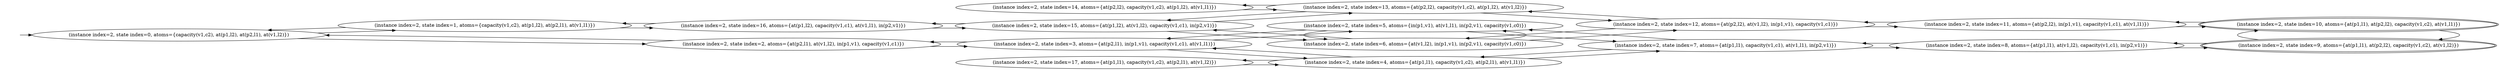 digraph {
rankdir="LR"
s0[label="(instance index=2, state index=0, atoms={capacity(v1,c2), at(p1,l2), at(p2,l1), at(v1,l2)})"]
s1[label="(instance index=2, state index=1, atoms={capacity(v1,c2), at(p1,l2), at(p2,l1), at(v1,l1)})"]
s2[label="(instance index=2, state index=2, atoms={at(p2,l1), at(v1,l2), in(p1,v1), capacity(v1,c1)})"]
s16[label="(instance index=2, state index=16, atoms={at(p1,l2), capacity(v1,c1), at(v1,l1), in(p2,v1)})"]
s17[label="(instance index=2, state index=17, atoms={at(p1,l1), capacity(v1,c2), at(p2,l1), at(v1,l2)})"]
s15[label="(instance index=2, state index=15, atoms={at(p1,l2), at(v1,l2), capacity(v1,c1), in(p2,v1)})"]
s14[label="(instance index=2, state index=14, atoms={at(p2,l2), capacity(v1,c2), at(p1,l2), at(v1,l1)})"]
s3[label="(instance index=2, state index=3, atoms={at(p2,l1), in(p1,v1), capacity(v1,c1), at(v1,l1)})"]
s6[label="(instance index=2, state index=6, atoms={at(v1,l2), in(p1,v1), in(p2,v1), capacity(v1,c0)})"]
s13[label="(instance index=2, state index=13, atoms={at(p2,l2), capacity(v1,c2), at(p1,l2), at(v1,l2)})"]
s4[label="(instance index=2, state index=4, atoms={at(p1,l1), capacity(v1,c2), at(p2,l1), at(v1,l1)})"]
s5[label="(instance index=2, state index=5, atoms={in(p1,v1), at(v1,l1), in(p2,v1), capacity(v1,c0)})"]
s12[label="(instance index=2, state index=12, atoms={at(p2,l2), at(v1,l2), in(p1,v1), capacity(v1,c1)})"]
s7[label="(instance index=2, state index=7, atoms={at(p1,l1), capacity(v1,c1), at(v1,l1), in(p2,v1)})"]
s11[label="(instance index=2, state index=11, atoms={at(p2,l2), in(p1,v1), capacity(v1,c1), at(v1,l1)})"]
s8[label="(instance index=2, state index=8, atoms={at(p1,l1), at(v1,l2), capacity(v1,c1), in(p2,v1)})"]
s10[peripheries=2,label="(instance index=2, state index=10, atoms={at(p1,l1), at(p2,l2), capacity(v1,c2), at(v1,l1)})"]
s9[peripheries=2,label="(instance index=2, state index=9, atoms={at(p1,l1), at(p2,l2), capacity(v1,c2), at(v1,l2)})"]
Dangling [ label = "", style = invis ]
{ rank = same; Dangling }
Dangling -> s0
{ rank = same; s0}
{ rank = same; s2,s16}
{ rank = same; s17,s15,s14,s3}
{ rank = same; s6,s13,s4,s5}
{ rank = same; s12,s7}
{ rank = same; s11,s8}
{ rank = same; s10,s9}
{
s0->s2
s0->s1
s1->s0
s1->s16
}
{
s2->s3
s2->s0
s16->s15
s16->s1
}
{
s17->s4
s15->s6
s15->s13
s15->s16
s14->s13
s3->s4
s3->s5
s3->s2
}
{
s6->s5
s6->s15
s6->s12
s13->s14
s13->s15
s13->s12
s4->s7
s4->s3
s4->s17
s5->s7
s5->s6
s5->s3
}
{
s12->s6
s12->s13
s12->s11
s7->s4
s7->s5
s7->s8
}
{
s11->s12
s11->s10
s8->s7
s8->s9
}
{
s10->s11
s10->s9
s9->s10
s9->s8
}
}
